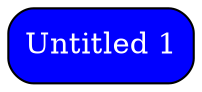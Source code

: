 digraph "Argument Map" {

  n0 [label="Untitled 1", shape="box", style="filled,rounded", fillcolor="blue", fontcolor="white", type="argument"];



}